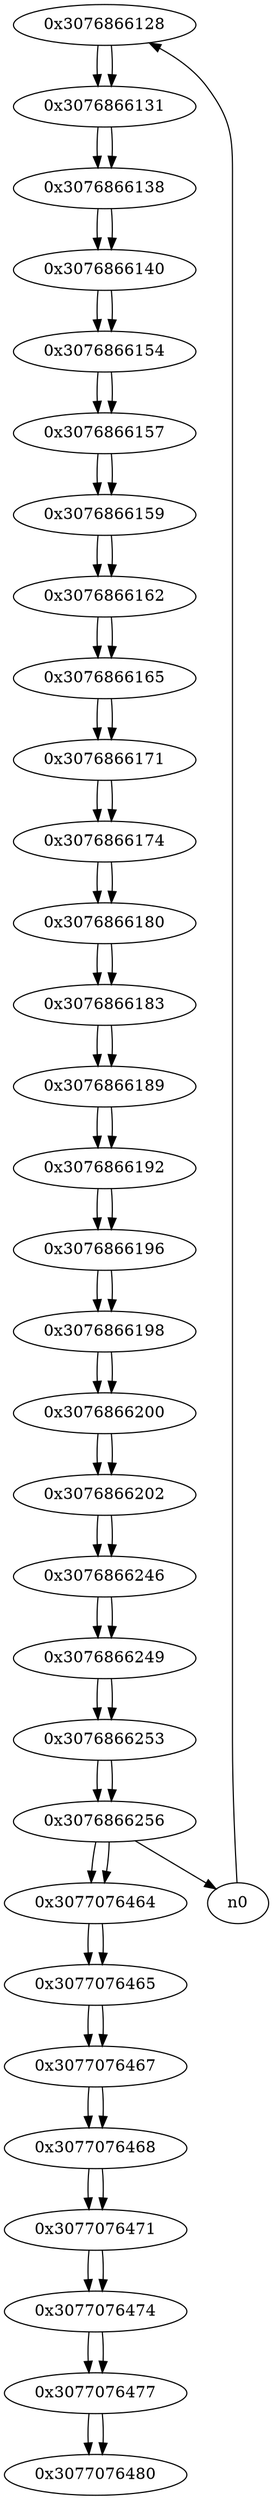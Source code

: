 digraph G{
/* nodes */
  n1 [label="0x3076866128"]
  n2 [label="0x3076866131"]
  n3 [label="0x3076866138"]
  n4 [label="0x3076866140"]
  n5 [label="0x3076866154"]
  n6 [label="0x3076866157"]
  n7 [label="0x3076866159"]
  n8 [label="0x3076866162"]
  n9 [label="0x3076866165"]
  n10 [label="0x3076866171"]
  n11 [label="0x3076866174"]
  n12 [label="0x3076866180"]
  n13 [label="0x3076866183"]
  n14 [label="0x3076866189"]
  n15 [label="0x3076866192"]
  n16 [label="0x3076866196"]
  n17 [label="0x3076866198"]
  n18 [label="0x3076866200"]
  n19 [label="0x3076866202"]
  n20 [label="0x3076866246"]
  n21 [label="0x3076866249"]
  n22 [label="0x3076866253"]
  n23 [label="0x3076866256"]
  n24 [label="0x3077076464"]
  n25 [label="0x3077076465"]
  n26 [label="0x3077076467"]
  n27 [label="0x3077076468"]
  n28 [label="0x3077076471"]
  n29 [label="0x3077076474"]
  n30 [label="0x3077076477"]
  n31 [label="0x3077076480"]
/* edges */
n1 -> n2;
n0 -> n1;
n2 -> n3;
n1 -> n2;
n3 -> n4;
n2 -> n3;
n4 -> n5;
n3 -> n4;
n5 -> n6;
n4 -> n5;
n6 -> n7;
n5 -> n6;
n7 -> n8;
n6 -> n7;
n8 -> n9;
n7 -> n8;
n9 -> n10;
n8 -> n9;
n10 -> n11;
n9 -> n10;
n11 -> n12;
n10 -> n11;
n12 -> n13;
n11 -> n12;
n13 -> n14;
n12 -> n13;
n14 -> n15;
n13 -> n14;
n15 -> n16;
n14 -> n15;
n16 -> n17;
n15 -> n16;
n17 -> n18;
n16 -> n17;
n18 -> n19;
n17 -> n18;
n19 -> n20;
n18 -> n19;
n20 -> n21;
n19 -> n20;
n21 -> n22;
n20 -> n21;
n22 -> n23;
n21 -> n22;
n23 -> n0;
n23 -> n24;
n22 -> n23;
n24 -> n25;
n23 -> n24;
n25 -> n26;
n24 -> n25;
n26 -> n27;
n25 -> n26;
n27 -> n28;
n26 -> n27;
n28 -> n29;
n27 -> n28;
n29 -> n30;
n28 -> n29;
n30 -> n31;
n29 -> n30;
n30 -> n31;
}
